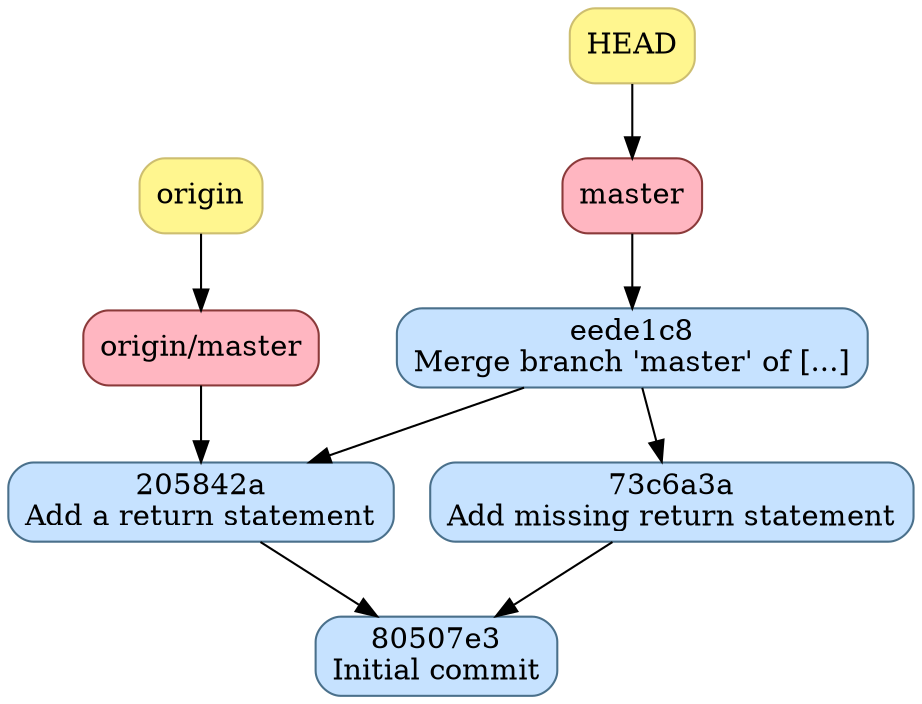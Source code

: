 digraph "git history" {
    node [shape="box", style="rounded,filled", color="skyblue4", fillcolor="slategray1"];
	"master" [color="indianred4", fillcolor="lightpink", label="master"];
	"master" -> "eede1c8";
	"HEAD" [color="lightgoldenrod3", fillcolor="khaki1", label="HEAD"];
	"HEAD" -> "master";

	"origin/master" [color="indianred4", fillcolor="lightpink", label="origin/master"];
	"origin/master" -> "205842a";
	"origin" [color="lightgoldenrod3", fillcolor="khaki1", label="origin"];
	"origin" -> "origin/master";

	"80507e3" [label="80507e3\nInitial commit"];
	"205842a" [label="205842a\nAdd a return statement"];
	"205842a" -> "80507e3";
	"73c6a3a" [label="73c6a3a\nAdd missing return statement"];
	"73c6a3a" -> "80507e3";
	"eede1c8" [label="eede1c8\nMerge branch 'master' of [...]"];
	"eede1c8" -> "73c6a3a";
	"eede1c8" -> "205842a";
}
